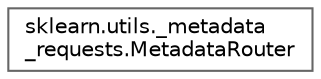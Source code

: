 digraph "Graphical Class Hierarchy"
{
 // LATEX_PDF_SIZE
  bgcolor="transparent";
  edge [fontname=Helvetica,fontsize=10,labelfontname=Helvetica,labelfontsize=10];
  node [fontname=Helvetica,fontsize=10,shape=box,height=0.2,width=0.4];
  rankdir="LR";
  Node0 [id="Node000000",label="sklearn.utils._metadata\l_requests.MetadataRouter",height=0.2,width=0.4,color="grey40", fillcolor="white", style="filled",URL="$dd/dea/classsklearn_1_1utils_1_1__metadata__requests_1_1MetadataRouter.html",tooltip=" "];
}
